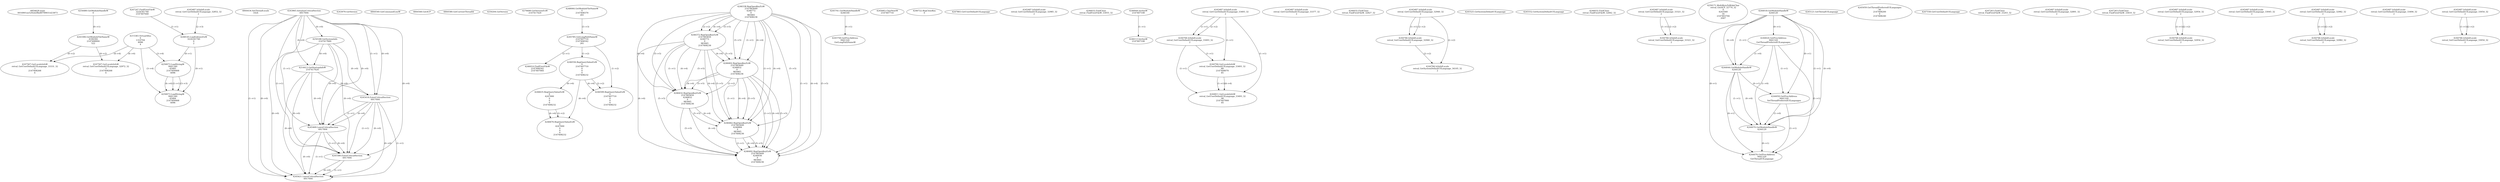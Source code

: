 // Global SCDG with merge call
digraph {
	0 [label="6850628.main
0016901ee5292d2f8e89799931d23873"]
	1 [label="4254480.GetModuleHandleW
0"]
	2 [label="6844434.SetThreadLocale
1024"]
	3 [label="4243965.InitializeCriticalSection
6917004"]
	4 [label="4243979.GetVersion
"]
	5 [label="4250188.GetSystemInfo
2147417660"]
	3 -> 5 [label="(0-->0)"]
	6 [label="6844540.GetCommandLineW
"]
	7 [label="4214413.GetStartupInfoW
2147417624"]
	3 -> 7 [label="(0-->0)"]
	5 -> 7 [label="(0-->0)"]
	8 [label="6844560.GetACP
"]
	9 [label="6844580.GetCurrentThreadId
"]
	10 [label="4250204.GetVersion
"]
	11 [label="4276690.GetVersionExW
2147417420"]
	12 [label="4243306.GetModuleFileNameW
4194304
2147408904
522"]
	1 -> 12 [label="(0-->1)"]
	13 [label="4248064.GetModuleFileNameW
0
2147408370
261"]
	14 [label="4215383.VirtualAlloc
0
1310704
4096
4"]
	15 [label="4246338.RegOpenKeyExW
2147483649
4246772
0
983065
2147408236"]
	16 [label="4246372.RegOpenKeyExW
2147483650
4246772
0
983065
2147408236"]
	15 -> 16 [label="(2-->2)"]
	15 -> 16 [label="(4-->4)"]
	15 -> 16 [label="(5-->5)"]
	17 [label="4245741.GetModuleHandleW
4246160"]
	18 [label="4245758.GetProcAddress
9441320
GetLongPathNameW"]
	17 -> 18 [label="(0-->1)"]
	19 [label="4245785.GetLongPathNameW
2147407710
2147406542
261"]
	13 -> 19 [label="(3-->3)"]
	20 [label="4245683.CharNextW
2147407716"]
	21 [label="4246014.FindFirstFileW
2147406542
2147407064"]
	19 -> 21 [label="(2-->1)"]
	22 [label="4246556.RegQueryValueExW
0
2147407710
0
0
0
2147408232"]
	19 -> 22 [label="(1-->2)"]
	23 [label="4246599.RegQueryValueExW
0
2147407710
0
0
0
2147408232"]
	19 -> 23 [label="(1-->2)"]
	22 -> 23 [label="(2-->2)"]
	22 -> 23 [label="(6-->6)"]
	24 [label="4246722.RegCloseKey
0"]
	25 [label="4247883.GetUserDefaultUILanguage
"]
	26 [label="4245418.EnterCriticalSection
6917004"]
	3 -> 26 [label="(1-->1)"]
	3 -> 26 [label="(0-->0)"]
	5 -> 26 [label="(0-->0)"]
	7 -> 26 [label="(0-->0)"]
	27 [label="4245469.LeaveCriticalSection
6917004"]
	3 -> 27 [label="(1-->1)"]
	26 -> 27 [label="(1-->1)"]
	3 -> 27 [label="(0-->0)"]
	5 -> 27 [label="(0-->0)"]
	7 -> 27 [label="(0-->0)"]
	26 -> 27 [label="(0-->0)"]
	28 [label="4245487.IsValidLocale
retval_GetUserDefaultUILanguage_32985_32
2"]
	29 [label="4246032.FindClose
retval_FindFirstFileW_33055_32"]
	30 [label="4246044.lstrlenW
2147407108"]
	31 [label="4246635.RegQueryValueExW
0
4247000
0
0
0
2147408232"]
	22 -> 31 [label="(6-->6)"]
	32 [label="4245487.IsValidLocale
retval_GetUserDefaultUILanguage_33493_32
2"]
	33 [label="4244766.IsValidLocale
retval_GetUserDefaultUILanguage_33493_32
2"]
	32 -> 33 [label="(1-->1)"]
	32 -> 33 [label="(2-->2)"]
	34 [label="4244794.GetLocaleInfoW
retval_GetUserDefaultUILanguage_33493_32
89
2147408070
85"]
	32 -> 34 [label="(1-->1)"]
	33 -> 34 [label="(1-->1)"]
	35 [label="4244811.GetLocaleInfoW
retval_GetUserDefaultUILanguage_33493_32
90
2147407900
85"]
	32 -> 35 [label="(1-->1)"]
	33 -> 35 [label="(1-->1)"]
	34 -> 35 [label="(1-->1)"]
	34 -> 35 [label="(4-->4)"]
	36 [label="4246402.RegOpenKeyExW
2147483649
4246832
0
983065
2147408236"]
	15 -> 36 [label="(1-->1)"]
	15 -> 36 [label="(4-->4)"]
	16 -> 36 [label="(4-->4)"]
	15 -> 36 [label="(5-->5)"]
	16 -> 36 [label="(5-->5)"]
	37 [label="4246432.RegOpenKeyExW
2147483650
4246832
0
983065
2147408236"]
	16 -> 37 [label="(1-->1)"]
	36 -> 37 [label="(2-->2)"]
	15 -> 37 [label="(4-->4)"]
	16 -> 37 [label="(4-->4)"]
	36 -> 37 [label="(4-->4)"]
	15 -> 37 [label="(5-->5)"]
	16 -> 37 [label="(5-->5)"]
	36 -> 37 [label="(5-->5)"]
	38 [label="4246462.RegOpenKeyExW
2147483649
4246884
0
983065
2147408236"]
	15 -> 38 [label="(1-->1)"]
	36 -> 38 [label="(1-->1)"]
	15 -> 38 [label="(4-->4)"]
	16 -> 38 [label="(4-->4)"]
	36 -> 38 [label="(4-->4)"]
	37 -> 38 [label="(4-->4)"]
	15 -> 38 [label="(5-->5)"]
	16 -> 38 [label="(5-->5)"]
	36 -> 38 [label="(5-->5)"]
	37 -> 38 [label="(5-->5)"]
	39 [label="4245487.IsValidLocale
retval_GetUserDefaultUILanguage_33377_32
2"]
	40 [label="4246032.FindClose
retval_FindFirstFileW_32827_32"]
	41 [label="4246676.RegQueryValueExW
0
4247000
0
0
0
2147408232"]
	31 -> 41 [label="(2-->2)"]
	22 -> 41 [label="(6-->6)"]
	31 -> 41 [label="(6-->6)"]
	42 [label="4245487.IsValidLocale
retval_GetUserDefaultUILanguage_32940_32
2"]
	43 [label="4244766.IsValidLocale
retval_GetUserDefaultUILanguage_32940_32
2"]
	42 -> 43 [label="(1-->1)"]
	42 -> 43 [label="(2-->2)"]
	44 [label="4245525.GetSystemDefaultUILanguage
"]
	45 [label="4245552.GetSystemDefaultUILanguage
"]
	46 [label="4244766.IsValidLocale
retval_GetSystemDefaultUILanguage_34105_32
2"]
	42 -> 46 [label="(2-->2)"]
	43 -> 46 [label="(2-->2)"]
	47 [label="4245580.EnterCriticalSection
6917004"]
	3 -> 47 [label="(1-->1)"]
	26 -> 47 [label="(1-->1)"]
	27 -> 47 [label="(1-->1)"]
	3 -> 47 [label="(0-->0)"]
	5 -> 47 [label="(0-->0)"]
	7 -> 47 [label="(0-->0)"]
	26 -> 47 [label="(0-->0)"]
	27 -> 47 [label="(0-->0)"]
	48 [label="4246492.RegOpenKeyExW
2147483649
4246936
0
983065
2147408236"]
	15 -> 48 [label="(1-->1)"]
	36 -> 48 [label="(1-->1)"]
	38 -> 48 [label="(1-->1)"]
	15 -> 48 [label="(4-->4)"]
	16 -> 48 [label="(4-->4)"]
	36 -> 48 [label="(4-->4)"]
	37 -> 48 [label="(4-->4)"]
	38 -> 48 [label="(4-->4)"]
	15 -> 48 [label="(5-->5)"]
	16 -> 48 [label="(5-->5)"]
	36 -> 48 [label="(5-->5)"]
	37 -> 48 [label="(5-->5)"]
	38 -> 48 [label="(5-->5)"]
	49 [label="4246032.FindClose
retval_FindFirstFileW_32842_32"]
	50 [label="4246113.lstrlenW
2147407108"]
	30 -> 50 [label="(1-->1)"]
	51 [label="4245487.IsValidLocale
retval_GetUserDefaultUILanguage_33321_32
2"]
	52 [label="4244766.IsValidLocale
retval_GetUserDefaultUILanguage_33321_32
2"]
	51 -> 52 [label="(1-->1)"]
	51 -> 52 [label="(2-->2)"]
	53 [label="4250171.MultiByteToWideChar
retval_GetACP_32774_32
0
4243560
16
2147403704
2047"]
	54 [label="4244018.GetModuleHandleW
4244120"]
	55 [label="4244024.GetProcAddress
9441320
GetThreadPreferredUILanguages"]
	54 -> 55 [label="(0-->1)"]
	56 [label="4244044.GetModuleHandleW
4244120"]
	54 -> 56 [label="(1-->1)"]
	54 -> 56 [label="(0-->0)"]
	55 -> 56 [label="(1-->0)"]
	57 [label="4244050.GetProcAddress
9441320
SetThreadPreferredUILanguages"]
	54 -> 57 [label="(0-->1)"]
	55 -> 57 [label="(1-->1)"]
	56 -> 57 [label="(0-->1)"]
	58 [label="4244070.GetModuleHandleW
4244120"]
	54 -> 58 [label="(1-->1)"]
	56 -> 58 [label="(1-->1)"]
	54 -> 58 [label="(0-->0)"]
	55 -> 58 [label="(1-->0)"]
	56 -> 58 [label="(0-->0)"]
	57 -> 58 [label="(1-->0)"]
	59 [label="4244076.GetProcAddress
9441320
GetThreadUILanguage"]
	54 -> 59 [label="(0-->1)"]
	55 -> 59 [label="(1-->1)"]
	56 -> 59 [label="(0-->1)"]
	57 -> 59 [label="(1-->1)"]
	58 -> 59 [label="(0-->1)"]
	60 [label="4245487.IsValidLocale
retval_GetUserDefaultUILanguage_32852_32
2"]
	61 [label="4245121.GetThreadUILanguage
"]
	62 [label="4245059.GetThreadPreferredUILanguages
56
2147408200
0
2147408240"]
	63 [label="4245621.LeaveCriticalSection
6917004"]
	3 -> 63 [label="(1-->1)"]
	26 -> 63 [label="(1-->1)"]
	27 -> 63 [label="(1-->1)"]
	47 -> 63 [label="(1-->1)"]
	3 -> 63 [label="(0-->0)"]
	5 -> 63 [label="(0-->0)"]
	7 -> 63 [label="(0-->0)"]
	26 -> 63 [label="(0-->0)"]
	27 -> 63 [label="(0-->0)"]
	47 -> 63 [label="(0-->0)"]
	64 [label="4247558.GetUserDefaultUILanguage
"]
	65 [label="4247567.GetLocaleInfoW
retval_GetUserDefaultUILanguage_32972_32
3
2147408268
4"]
	12 -> 65 [label="(0-->2)"]
	14 -> 65 [label="(4-->4)"]
	66 [label="4247247.FindFirstFileW
3224341740
2147407640"]
	67 [label="4247263.FindClose
retval_FindFirstFileW_33203_32"]
	68 [label="4248145.LoadLibraryExW
3224341740
0
2"]
	66 -> 68 [label="(1-->1)"]
	60 -> 68 [label="(2-->3)"]
	69 [label="4250073.LoadStringW
9441340
65485
2147409468
4096"]
	68 -> 69 [label="(0-->1)"]
	14 -> 69 [label="(3-->4)"]
	70 [label="4250073.LoadStringW
9441340
65484
2147409468
4096"]
	68 -> 70 [label="(0-->1)"]
	69 -> 70 [label="(1-->1)"]
	69 -> 70 [label="(3-->3)"]
	14 -> 70 [label="(3-->4)"]
	69 -> 70 [label="(4-->4)"]
	71 [label="4245487.IsValidLocale
retval_GetUserDefaultUILanguage_32891_32
2"]
	72 [label="4247567.GetLocaleInfoW
retval_GetUserDefaultUILanguage_33331_32
3
2147408268
4"]
	12 -> 72 [label="(0-->2)"]
	14 -> 72 [label="(4-->4)"]
	73 [label="4247263.FindClose
retval_FindFirstFileW_33610_32"]
	74 [label="4245487.IsValidLocale
retval_GetUserDefaultUILanguage_32954_32
2"]
	75 [label="4245487.IsValidLocale
retval_GetUserDefaultUILanguage_33045_32
2"]
	76 [label="4245487.IsValidLocale
retval_GetUserDefaultUILanguage_32982_32
2"]
	77 [label="4244766.IsValidLocale
retval_GetUserDefaultUILanguage_32982_32
2"]
	76 -> 77 [label="(1-->1)"]
	76 -> 77 [label="(2-->2)"]
	78 [label="4244766.IsValidLocale
retval_GetUserDefaultUILanguage_32954_32
2"]
	74 -> 78 [label="(1-->1)"]
	74 -> 78 [label="(2-->2)"]
	79 [label="4245487.IsValidLocale
retval_GetUserDefaultUILanguage_33494_32
2"]
	80 [label="4245487.IsValidLocale
retval_GetUserDefaultUILanguage_33054_32
2"]
	81 [label="4244766.IsValidLocale
retval_GetUserDefaultUILanguage_33054_32
2"]
	80 -> 81 [label="(1-->1)"]
	80 -> 81 [label="(2-->2)"]
}
